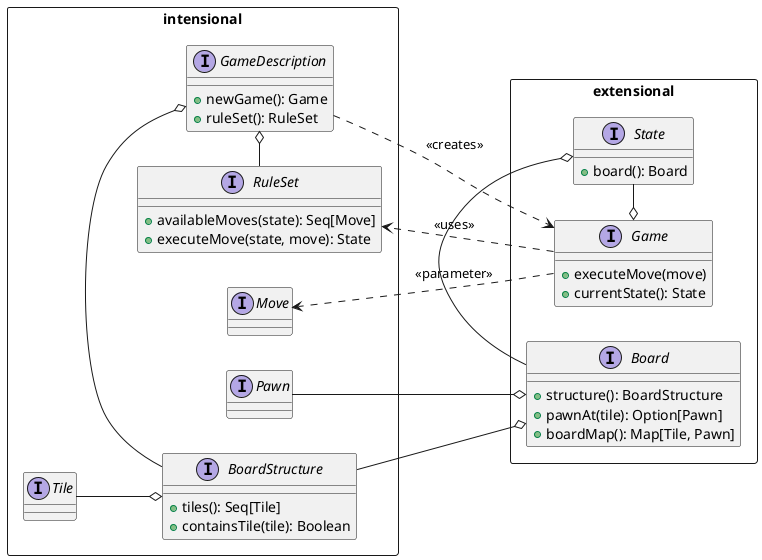 @startuml domain_analysis

' package Extensional <<rectangle>> {
'     interface Board {
'         +structure(): BoardStructure
'         +pawnAt(tile): Option[Pawn]
'         +boardMap(): Map[Tile, Pawn]
'     }
'     interface State {
'         +board(): Board
'     }
'     interface Game {
'         +executeMove(move)
'         +currentState(): State
'     }
    
'     Board -left-o State
'     State -left-o Game
' }

' package Intensional <<rectangle>> {
'     interface GameDescription {
'         +newGame(): Game
'         +ruleSet(): RuleSet
'     }
'     interface BoardStructure {
'         +tiles(): Seq[Tile]
'         +containsTile(tile): Boolean
'     }
'     interface RuleSet {
'         +availableMoves(): Seq[Move]
'         +executeMove(state, move): State
'     }
'     interface Move

'     BoardStructure -left-o GameDescription
'     RuleSet -right-o GameDescription
' }

' Game .left.> Move
' GameDescription ..> Game: <<creates>>
' Game ..> RuleSet: <<uses>>
' BoardStructure --o Board

left to right direction

package extensional <<rectangle>> {
    interface Board {
        +structure(): BoardStructure
        +pawnAt(tile): Option[Pawn]
        +boardMap(): Map[Tile, Pawn]
    }
    interface State {
        +board(): Board
    }
    interface Game {
        +executeMove(move)
        +currentState(): State
    }
    
    Board -left-o State
    State -left-o Game
}

package intensional <<rectangle>> {
    interface GameDescription {
        +newGame(): Game
        +ruleSet(): RuleSet
    }
    interface BoardStructure {
        +tiles(): Seq[Tile]
        +containsTile(tile): Boolean
    }
    interface RuleSet {
        +availableMoves(state): Seq[Move]
        +executeMove(state, move): State
    }
    interface Move
    interface Pawn
    interface Tile

    Tile --o BoardStructure
    BoardStructure -left-o GameDescription
    RuleSet -right-o GameDescription
    RuleSet -[hidden]> Move
    Pawn -[hidden]> BoardStructure
}

Game ..> Move: <<parameter>>
GameDescription ..> Game: <<creates>>
Game ..> RuleSet: <<uses>>
BoardStructure --o Board
Pawn --o Board

@enduml
